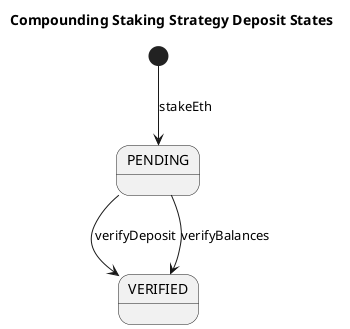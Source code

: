 @startuml

title Compounding Staking Strategy Deposit States

[*] --> PENDING : stakeEth

PENDING --> VERIFIED : verifyDeposit
PENDING --> VERIFIED : verifyBalances

@enduml